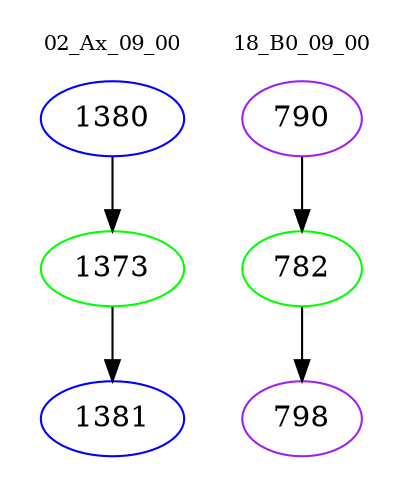 digraph{
subgraph cluster_0 {
color = white
label = "02_Ax_09_00";
fontsize=10;
T0_1380 [label="1380", color="blue"]
T0_1380 -> T0_1373 [color="black"]
T0_1373 [label="1373", color="green"]
T0_1373 -> T0_1381 [color="black"]
T0_1381 [label="1381", color="blue"]
}
subgraph cluster_1 {
color = white
label = "18_B0_09_00";
fontsize=10;
T1_790 [label="790", color="purple"]
T1_790 -> T1_782 [color="black"]
T1_782 [label="782", color="green"]
T1_782 -> T1_798 [color="black"]
T1_798 [label="798", color="purple"]
}
}
